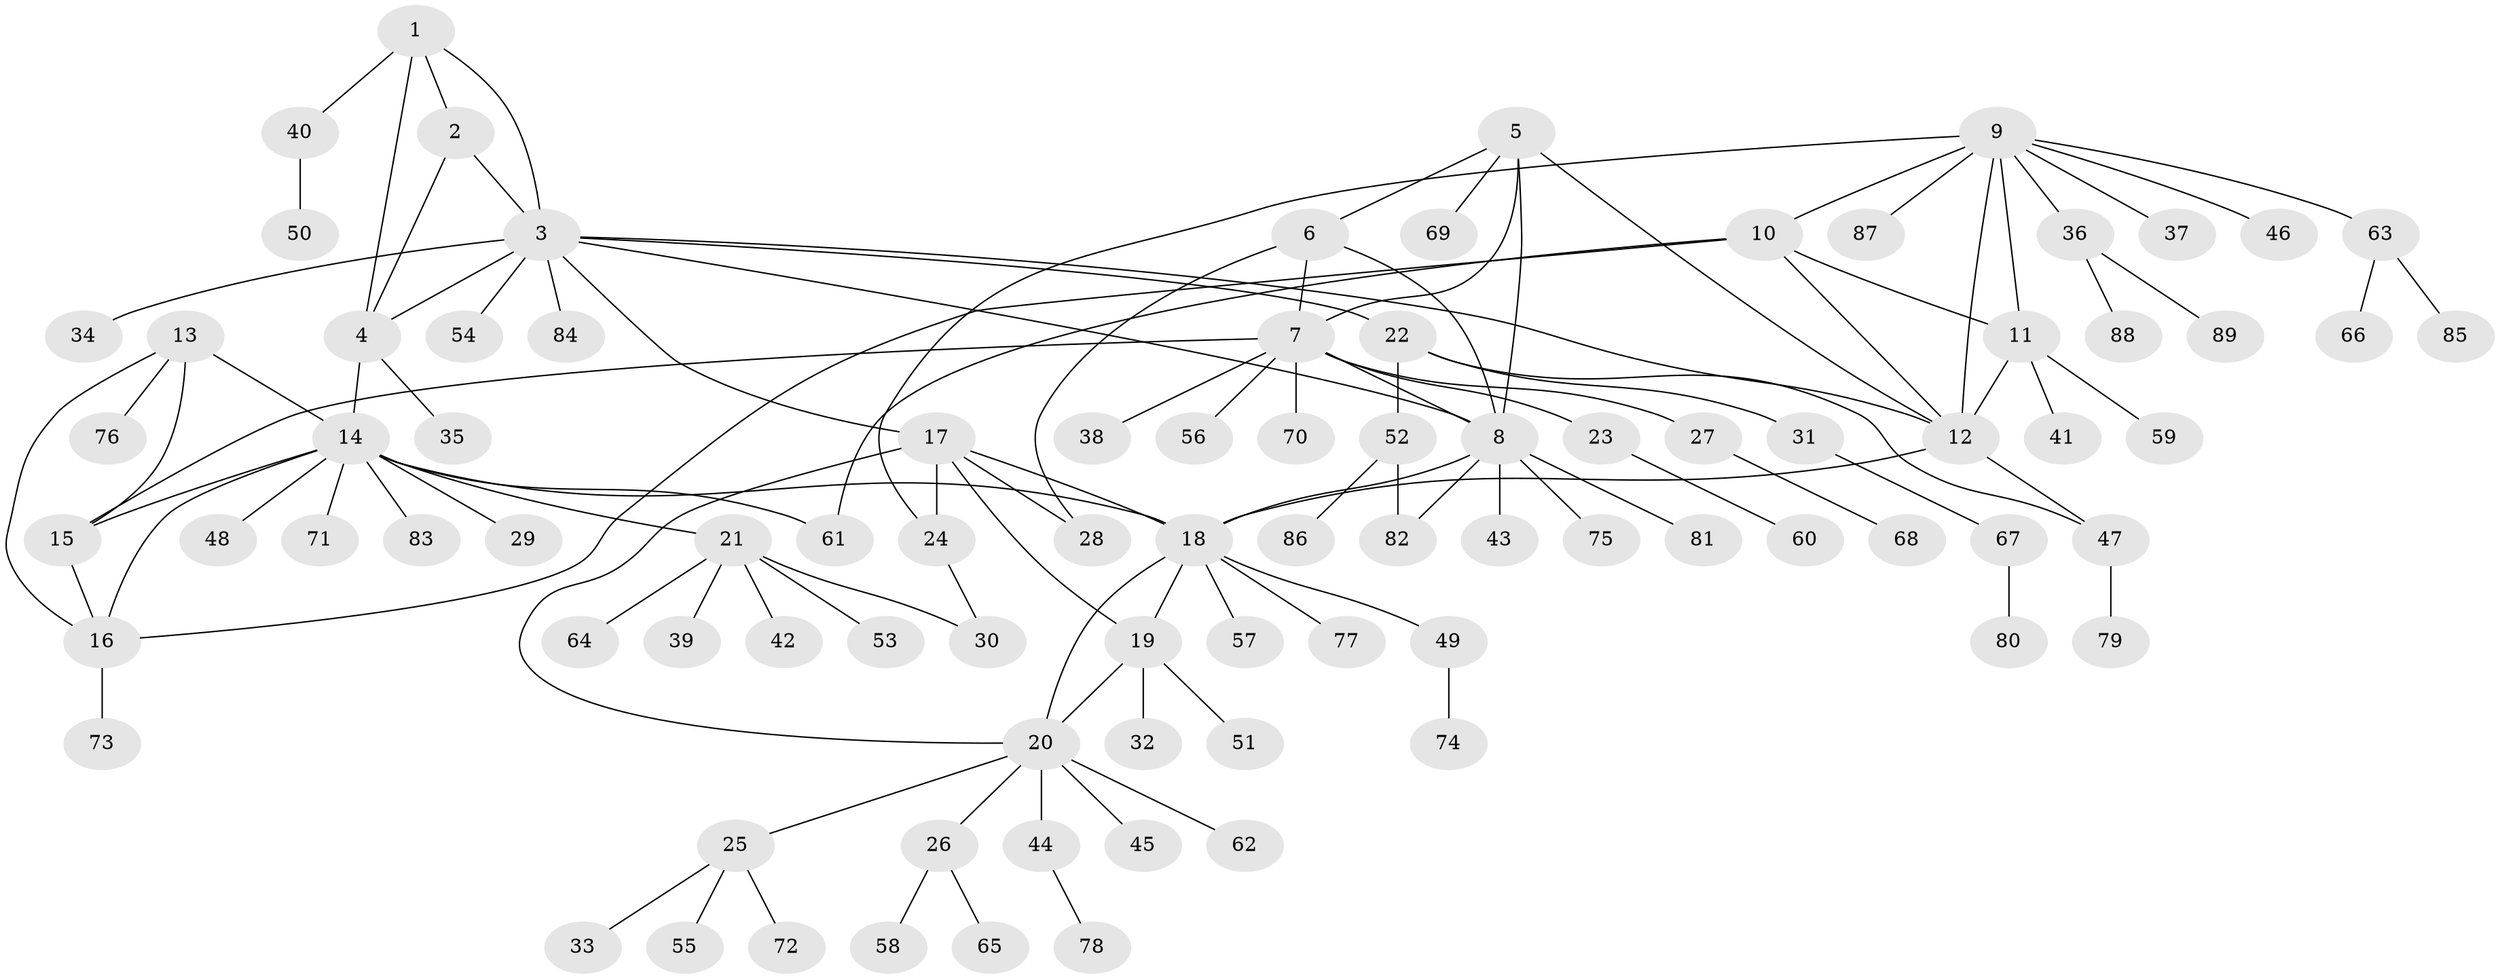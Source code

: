 // Generated by graph-tools (version 1.1) at 2025/15/03/09/25 04:15:51]
// undirected, 89 vertices, 115 edges
graph export_dot {
graph [start="1"]
  node [color=gray90,style=filled];
  1;
  2;
  3;
  4;
  5;
  6;
  7;
  8;
  9;
  10;
  11;
  12;
  13;
  14;
  15;
  16;
  17;
  18;
  19;
  20;
  21;
  22;
  23;
  24;
  25;
  26;
  27;
  28;
  29;
  30;
  31;
  32;
  33;
  34;
  35;
  36;
  37;
  38;
  39;
  40;
  41;
  42;
  43;
  44;
  45;
  46;
  47;
  48;
  49;
  50;
  51;
  52;
  53;
  54;
  55;
  56;
  57;
  58;
  59;
  60;
  61;
  62;
  63;
  64;
  65;
  66;
  67;
  68;
  69;
  70;
  71;
  72;
  73;
  74;
  75;
  76;
  77;
  78;
  79;
  80;
  81;
  82;
  83;
  84;
  85;
  86;
  87;
  88;
  89;
  1 -- 2;
  1 -- 3;
  1 -- 4;
  1 -- 40;
  2 -- 3;
  2 -- 4;
  3 -- 4;
  3 -- 8;
  3 -- 12;
  3 -- 17;
  3 -- 22;
  3 -- 34;
  3 -- 54;
  3 -- 84;
  4 -- 14;
  4 -- 35;
  5 -- 6;
  5 -- 7;
  5 -- 8;
  5 -- 12;
  5 -- 69;
  6 -- 7;
  6 -- 8;
  6 -- 28;
  7 -- 8;
  7 -- 15;
  7 -- 23;
  7 -- 27;
  7 -- 38;
  7 -- 56;
  7 -- 70;
  8 -- 18;
  8 -- 43;
  8 -- 75;
  8 -- 81;
  8 -- 82;
  9 -- 10;
  9 -- 11;
  9 -- 12;
  9 -- 24;
  9 -- 36;
  9 -- 37;
  9 -- 46;
  9 -- 63;
  9 -- 87;
  10 -- 11;
  10 -- 12;
  10 -- 16;
  10 -- 61;
  11 -- 12;
  11 -- 41;
  11 -- 59;
  12 -- 18;
  12 -- 47;
  13 -- 14;
  13 -- 15;
  13 -- 16;
  13 -- 76;
  14 -- 15;
  14 -- 16;
  14 -- 18;
  14 -- 21;
  14 -- 29;
  14 -- 48;
  14 -- 61;
  14 -- 71;
  14 -- 83;
  15 -- 16;
  16 -- 73;
  17 -- 18;
  17 -- 19;
  17 -- 20;
  17 -- 24;
  17 -- 28;
  18 -- 19;
  18 -- 20;
  18 -- 49;
  18 -- 57;
  18 -- 77;
  19 -- 20;
  19 -- 32;
  19 -- 51;
  20 -- 25;
  20 -- 26;
  20 -- 44;
  20 -- 45;
  20 -- 62;
  21 -- 30;
  21 -- 39;
  21 -- 42;
  21 -- 53;
  21 -- 64;
  22 -- 31;
  22 -- 47;
  22 -- 52;
  23 -- 60;
  24 -- 30;
  25 -- 33;
  25 -- 55;
  25 -- 72;
  26 -- 58;
  26 -- 65;
  27 -- 68;
  31 -- 67;
  36 -- 88;
  36 -- 89;
  40 -- 50;
  44 -- 78;
  47 -- 79;
  49 -- 74;
  52 -- 82;
  52 -- 86;
  63 -- 66;
  63 -- 85;
  67 -- 80;
}
